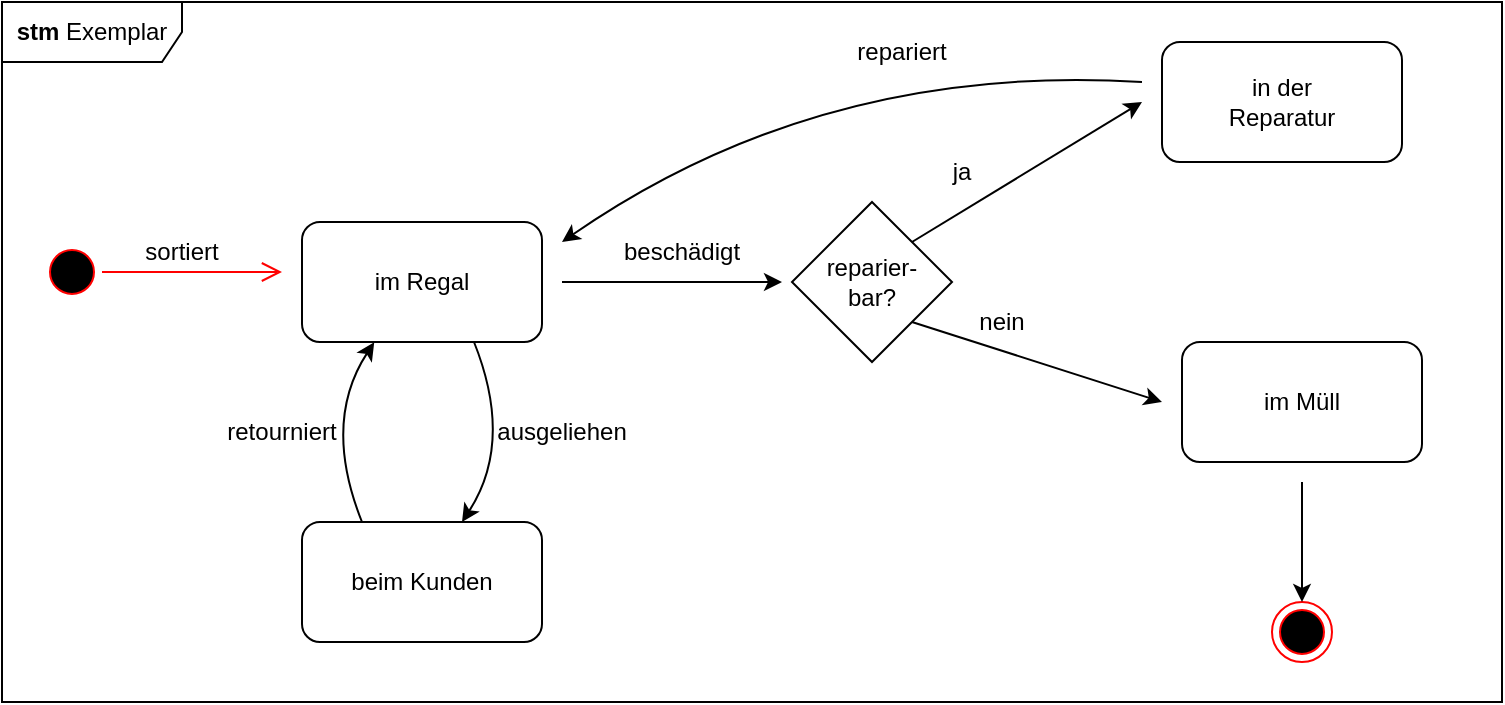 <mxfile version="21.2.8" type="device">
  <diagram name="Page-1" id="k5_LY00Du3hpLG0r_a1F">
    <mxGraphModel dx="989" dy="579" grid="1" gridSize="10" guides="1" tooltips="1" connect="1" arrows="1" fold="1" page="1" pageScale="1" pageWidth="1169" pageHeight="1654" math="0" shadow="0">
      <root>
        <mxCell id="0" />
        <mxCell id="1" parent="0" />
        <mxCell id="QWC1i_fPBQ1l9xFb2VbQ-1" value="im Regal" style="rounded=1;whiteSpace=wrap;html=1;" vertex="1" parent="1">
          <mxGeometry x="260" y="120" width="120" height="60" as="geometry" />
        </mxCell>
        <mxCell id="QWC1i_fPBQ1l9xFb2VbQ-2" value="in der&lt;br&gt;Reparatur" style="rounded=1;whiteSpace=wrap;html=1;" vertex="1" parent="1">
          <mxGeometry x="690" y="30" width="120" height="60" as="geometry" />
        </mxCell>
        <mxCell id="QWC1i_fPBQ1l9xFb2VbQ-3" value="im Müll" style="rounded=1;whiteSpace=wrap;html=1;" vertex="1" parent="1">
          <mxGeometry x="700" y="180" width="120" height="60" as="geometry" />
        </mxCell>
        <mxCell id="QWC1i_fPBQ1l9xFb2VbQ-4" value="beim Kunden" style="rounded=1;whiteSpace=wrap;html=1;" vertex="1" parent="1">
          <mxGeometry x="260" y="270" width="120" height="60" as="geometry" />
        </mxCell>
        <mxCell id="QWC1i_fPBQ1l9xFb2VbQ-7" value="" style="endArrow=classic;html=1;curved=1;exitX=0.25;exitY=0;exitDx=0;exitDy=0;entryX=0.301;entryY=1.002;entryDx=0;entryDy=0;entryPerimeter=0;" edge="1" parent="1" source="QWC1i_fPBQ1l9xFb2VbQ-4" target="QWC1i_fPBQ1l9xFb2VbQ-1">
          <mxGeometry width="50" height="50" relative="1" as="geometry">
            <mxPoint x="290" y="230" as="sourcePoint" />
            <mxPoint x="290" y="180" as="targetPoint" />
            <Array as="points">
              <mxPoint x="270" y="220" />
            </Array>
          </mxGeometry>
        </mxCell>
        <mxCell id="QWC1i_fPBQ1l9xFb2VbQ-8" value="" style="endArrow=classic;html=1;curved=1;exitX=0.25;exitY=0;exitDx=0;exitDy=0;entryX=0.301;entryY=1.002;entryDx=0;entryDy=0;entryPerimeter=0;" edge="1" parent="1">
          <mxGeometry width="50" height="50" relative="1" as="geometry">
            <mxPoint x="346" y="180" as="sourcePoint" />
            <mxPoint x="340" y="270" as="targetPoint" />
            <Array as="points">
              <mxPoint x="366" y="230" />
            </Array>
          </mxGeometry>
        </mxCell>
        <mxCell id="QWC1i_fPBQ1l9xFb2VbQ-12" value="" style="ellipse;html=1;shape=startState;fillColor=#000000;strokeColor=#ff0000;" vertex="1" parent="1">
          <mxGeometry x="130" y="130" width="30" height="30" as="geometry" />
        </mxCell>
        <mxCell id="QWC1i_fPBQ1l9xFb2VbQ-13" value="" style="edgeStyle=orthogonalEdgeStyle;html=1;verticalAlign=bottom;endArrow=open;endSize=8;strokeColor=#ff0000;rounded=0;" edge="1" source="QWC1i_fPBQ1l9xFb2VbQ-12" parent="1">
          <mxGeometry relative="1" as="geometry">
            <mxPoint x="250" y="145" as="targetPoint" />
          </mxGeometry>
        </mxCell>
        <mxCell id="QWC1i_fPBQ1l9xFb2VbQ-14" value="" style="ellipse;html=1;shape=endState;fillColor=#000000;strokeColor=#ff0000;" vertex="1" parent="1">
          <mxGeometry x="745" y="310" width="30" height="30" as="geometry" />
        </mxCell>
        <mxCell id="QWC1i_fPBQ1l9xFb2VbQ-15" value="" style="endArrow=classic;html=1;rounded=0;" edge="1" parent="1">
          <mxGeometry width="50" height="50" relative="1" as="geometry">
            <mxPoint x="390" y="150" as="sourcePoint" />
            <mxPoint x="500" y="150" as="targetPoint" />
          </mxGeometry>
        </mxCell>
        <mxCell id="QWC1i_fPBQ1l9xFb2VbQ-16" value="" style="endArrow=classic;html=1;rounded=0;entryX=0.5;entryY=0;entryDx=0;entryDy=0;" edge="1" parent="1" target="QWC1i_fPBQ1l9xFb2VbQ-14">
          <mxGeometry width="50" height="50" relative="1" as="geometry">
            <mxPoint x="760" y="250" as="sourcePoint" />
            <mxPoint x="550" y="250" as="targetPoint" />
          </mxGeometry>
        </mxCell>
        <mxCell id="QWC1i_fPBQ1l9xFb2VbQ-17" value="reparier-&lt;br&gt;bar?" style="rhombus;whiteSpace=wrap;html=1;" vertex="1" parent="1">
          <mxGeometry x="505" y="110" width="80" height="80" as="geometry" />
        </mxCell>
        <mxCell id="QWC1i_fPBQ1l9xFb2VbQ-19" value="" style="endArrow=classic;html=1;rounded=0;exitX=1;exitY=0;exitDx=0;exitDy=0;" edge="1" parent="1" source="QWC1i_fPBQ1l9xFb2VbQ-17">
          <mxGeometry width="50" height="50" relative="1" as="geometry">
            <mxPoint x="480" y="330" as="sourcePoint" />
            <mxPoint x="680" y="60" as="targetPoint" />
          </mxGeometry>
        </mxCell>
        <mxCell id="QWC1i_fPBQ1l9xFb2VbQ-20" value="" style="endArrow=classic;html=1;rounded=0;exitX=1;exitY=1;exitDx=0;exitDy=0;" edge="1" parent="1" source="QWC1i_fPBQ1l9xFb2VbQ-17">
          <mxGeometry width="50" height="50" relative="1" as="geometry">
            <mxPoint x="480" y="330" as="sourcePoint" />
            <mxPoint x="690" y="210" as="targetPoint" />
          </mxGeometry>
        </mxCell>
        <mxCell id="QWC1i_fPBQ1l9xFb2VbQ-21" value="" style="curved=1;endArrow=classic;html=1;rounded=0;" edge="1" parent="1">
          <mxGeometry width="50" height="50" relative="1" as="geometry">
            <mxPoint x="680" y="50" as="sourcePoint" />
            <mxPoint x="390" y="130" as="targetPoint" />
            <Array as="points">
              <mxPoint x="520" y="40" />
            </Array>
          </mxGeometry>
        </mxCell>
        <mxCell id="QWC1i_fPBQ1l9xFb2VbQ-22" value="ja" style="text;html=1;strokeColor=none;fillColor=none;align=center;verticalAlign=middle;whiteSpace=wrap;rounded=0;" vertex="1" parent="1">
          <mxGeometry x="560" y="80" width="60" height="30" as="geometry" />
        </mxCell>
        <mxCell id="QWC1i_fPBQ1l9xFb2VbQ-23" value="nein" style="text;html=1;strokeColor=none;fillColor=none;align=center;verticalAlign=middle;whiteSpace=wrap;rounded=0;" vertex="1" parent="1">
          <mxGeometry x="580" y="160" width="60" height="20" as="geometry" />
        </mxCell>
        <mxCell id="QWC1i_fPBQ1l9xFb2VbQ-24" value="sortiert" style="text;html=1;strokeColor=none;fillColor=none;align=center;verticalAlign=middle;whiteSpace=wrap;rounded=0;" vertex="1" parent="1">
          <mxGeometry x="170" y="120" width="60" height="30" as="geometry" />
        </mxCell>
        <mxCell id="QWC1i_fPBQ1l9xFb2VbQ-25" value="beschädigt" style="text;html=1;strokeColor=none;fillColor=none;align=center;verticalAlign=middle;whiteSpace=wrap;rounded=0;" vertex="1" parent="1">
          <mxGeometry x="420" y="120" width="60" height="30" as="geometry" />
        </mxCell>
        <mxCell id="QWC1i_fPBQ1l9xFb2VbQ-26" value="repariert" style="text;html=1;strokeColor=none;fillColor=none;align=center;verticalAlign=middle;whiteSpace=wrap;rounded=0;" vertex="1" parent="1">
          <mxGeometry x="530" y="20" width="60" height="30" as="geometry" />
        </mxCell>
        <mxCell id="QWC1i_fPBQ1l9xFb2VbQ-28" value="ausgeliehen" style="text;html=1;strokeColor=none;fillColor=none;align=center;verticalAlign=middle;whiteSpace=wrap;rounded=0;" vertex="1" parent="1">
          <mxGeometry x="360" y="210" width="60" height="30" as="geometry" />
        </mxCell>
        <mxCell id="QWC1i_fPBQ1l9xFb2VbQ-29" value="retourniert" style="text;html=1;strokeColor=none;fillColor=none;align=center;verticalAlign=middle;whiteSpace=wrap;rounded=0;" vertex="1" parent="1">
          <mxGeometry x="220" y="210" width="60" height="30" as="geometry" />
        </mxCell>
        <mxCell id="QWC1i_fPBQ1l9xFb2VbQ-30" value="&lt;b&gt;stm&lt;/b&gt; Exemplar" style="shape=umlFrame;whiteSpace=wrap;html=1;pointerEvents=0;width=90;height=30;" vertex="1" parent="1">
          <mxGeometry x="110" y="10" width="750" height="350" as="geometry" />
        </mxCell>
      </root>
    </mxGraphModel>
  </diagram>
</mxfile>
